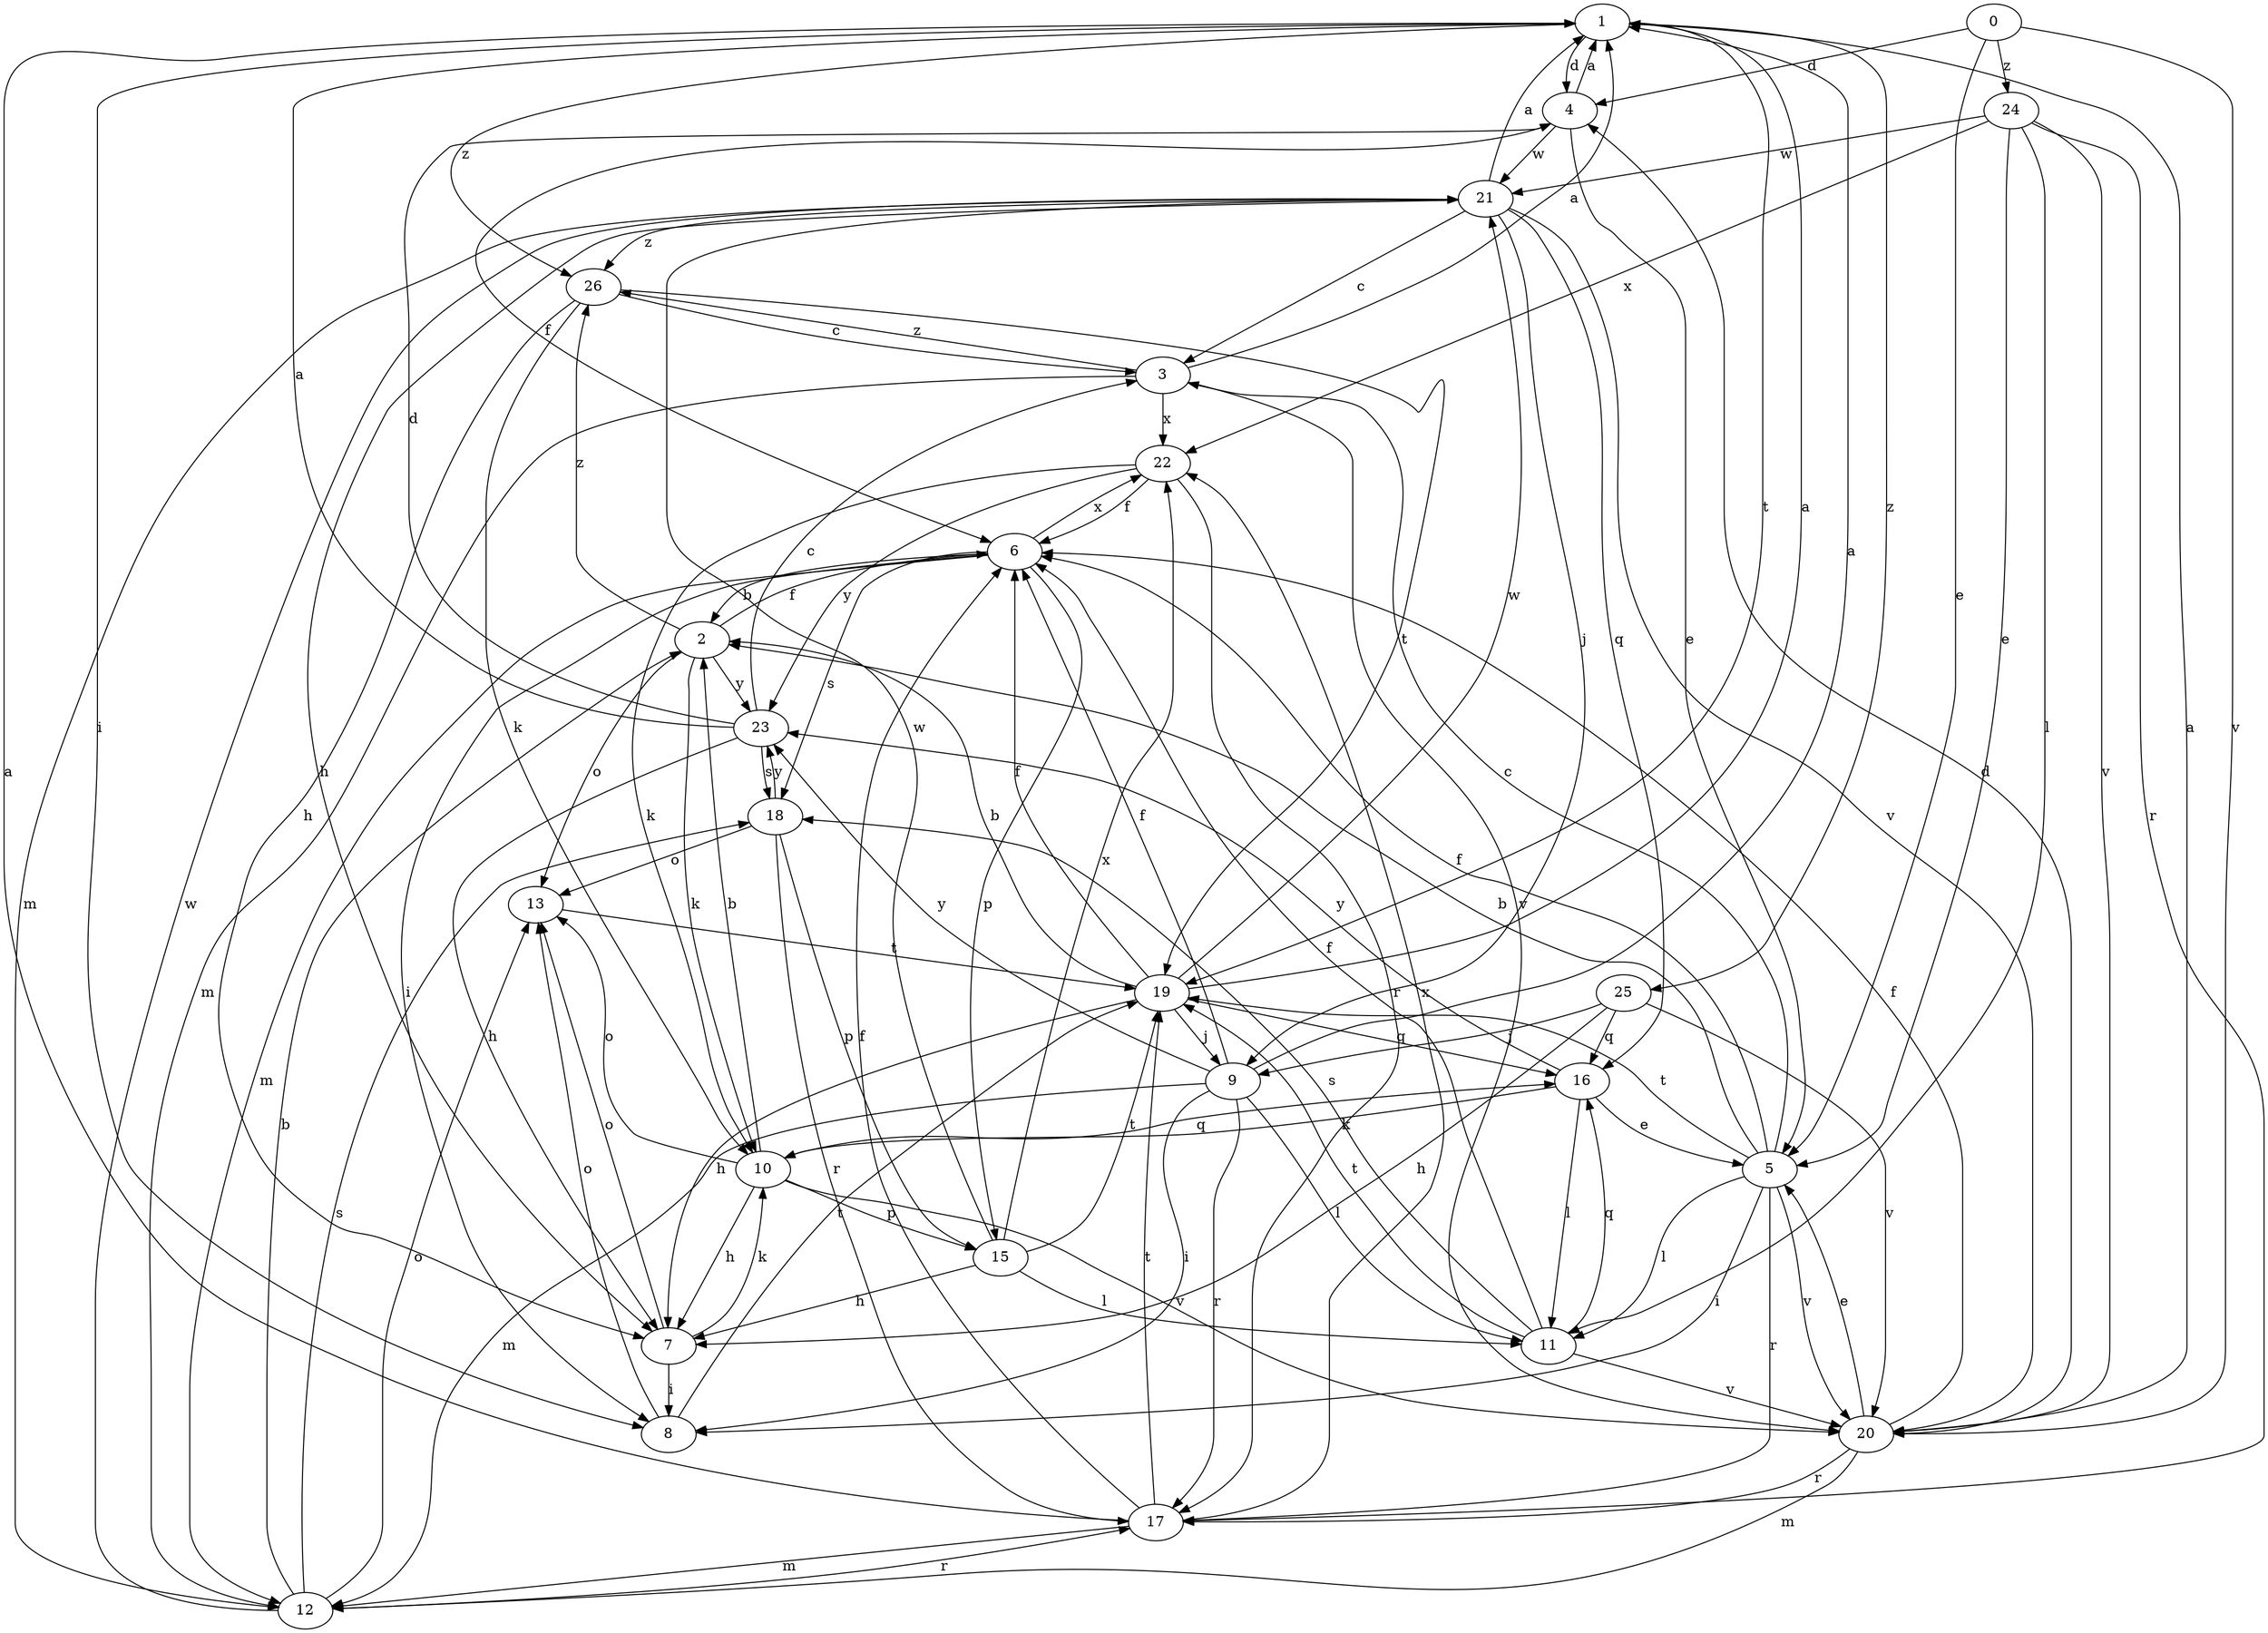 strict digraph  {
1;
2;
3;
4;
5;
6;
7;
8;
9;
10;
11;
12;
13;
15;
16;
17;
18;
19;
20;
21;
22;
23;
24;
0;
25;
26;
1 -> 4  [label=d];
1 -> 8  [label=i];
1 -> 19  [label=t];
1 -> 25  [label=z];
1 -> 26  [label=z];
2 -> 6  [label=f];
2 -> 10  [label=k];
2 -> 13  [label=o];
2 -> 23  [label=y];
2 -> 26  [label=z];
3 -> 1  [label=a];
3 -> 12  [label=m];
3 -> 20  [label=v];
3 -> 22  [label=x];
3 -> 26  [label=z];
4 -> 1  [label=a];
4 -> 5  [label=e];
4 -> 6  [label=f];
4 -> 21  [label=w];
5 -> 2  [label=b];
5 -> 3  [label=c];
5 -> 6  [label=f];
5 -> 8  [label=i];
5 -> 11  [label=l];
5 -> 17  [label=r];
5 -> 19  [label=t];
5 -> 20  [label=v];
6 -> 2  [label=b];
6 -> 8  [label=i];
6 -> 12  [label=m];
6 -> 15  [label=p];
6 -> 18  [label=s];
6 -> 22  [label=x];
7 -> 8  [label=i];
7 -> 10  [label=k];
7 -> 13  [label=o];
8 -> 13  [label=o];
8 -> 19  [label=t];
9 -> 1  [label=a];
9 -> 6  [label=f];
9 -> 8  [label=i];
9 -> 11  [label=l];
9 -> 12  [label=m];
9 -> 17  [label=r];
9 -> 23  [label=y];
10 -> 2  [label=b];
10 -> 7  [label=h];
10 -> 13  [label=o];
10 -> 15  [label=p];
10 -> 16  [label=q];
10 -> 20  [label=v];
11 -> 6  [label=f];
11 -> 16  [label=q];
11 -> 18  [label=s];
11 -> 19  [label=t];
11 -> 20  [label=v];
12 -> 2  [label=b];
12 -> 13  [label=o];
12 -> 17  [label=r];
12 -> 18  [label=s];
12 -> 21  [label=w];
13 -> 19  [label=t];
15 -> 7  [label=h];
15 -> 11  [label=l];
15 -> 19  [label=t];
15 -> 21  [label=w];
15 -> 22  [label=x];
16 -> 5  [label=e];
16 -> 10  [label=k];
16 -> 11  [label=l];
16 -> 23  [label=y];
17 -> 1  [label=a];
17 -> 6  [label=f];
17 -> 12  [label=m];
17 -> 19  [label=t];
17 -> 22  [label=x];
18 -> 13  [label=o];
18 -> 15  [label=p];
18 -> 17  [label=r];
18 -> 23  [label=y];
19 -> 1  [label=a];
19 -> 2  [label=b];
19 -> 6  [label=f];
19 -> 7  [label=h];
19 -> 9  [label=j];
19 -> 16  [label=q];
19 -> 21  [label=w];
20 -> 1  [label=a];
20 -> 4  [label=d];
20 -> 5  [label=e];
20 -> 6  [label=f];
20 -> 12  [label=m];
20 -> 17  [label=r];
21 -> 1  [label=a];
21 -> 3  [label=c];
21 -> 7  [label=h];
21 -> 9  [label=j];
21 -> 12  [label=m];
21 -> 16  [label=q];
21 -> 20  [label=v];
21 -> 26  [label=z];
22 -> 6  [label=f];
22 -> 10  [label=k];
22 -> 17  [label=r];
22 -> 23  [label=y];
23 -> 1  [label=a];
23 -> 3  [label=c];
23 -> 4  [label=d];
23 -> 7  [label=h];
23 -> 18  [label=s];
24 -> 5  [label=e];
24 -> 11  [label=l];
24 -> 17  [label=r];
24 -> 20  [label=v];
24 -> 21  [label=w];
24 -> 22  [label=x];
0 -> 4  [label=d];
0 -> 5  [label=e];
0 -> 20  [label=v];
0 -> 24  [label=z];
25 -> 7  [label=h];
25 -> 9  [label=j];
25 -> 16  [label=q];
25 -> 20  [label=v];
26 -> 3  [label=c];
26 -> 7  [label=h];
26 -> 10  [label=k];
26 -> 19  [label=t];
}

